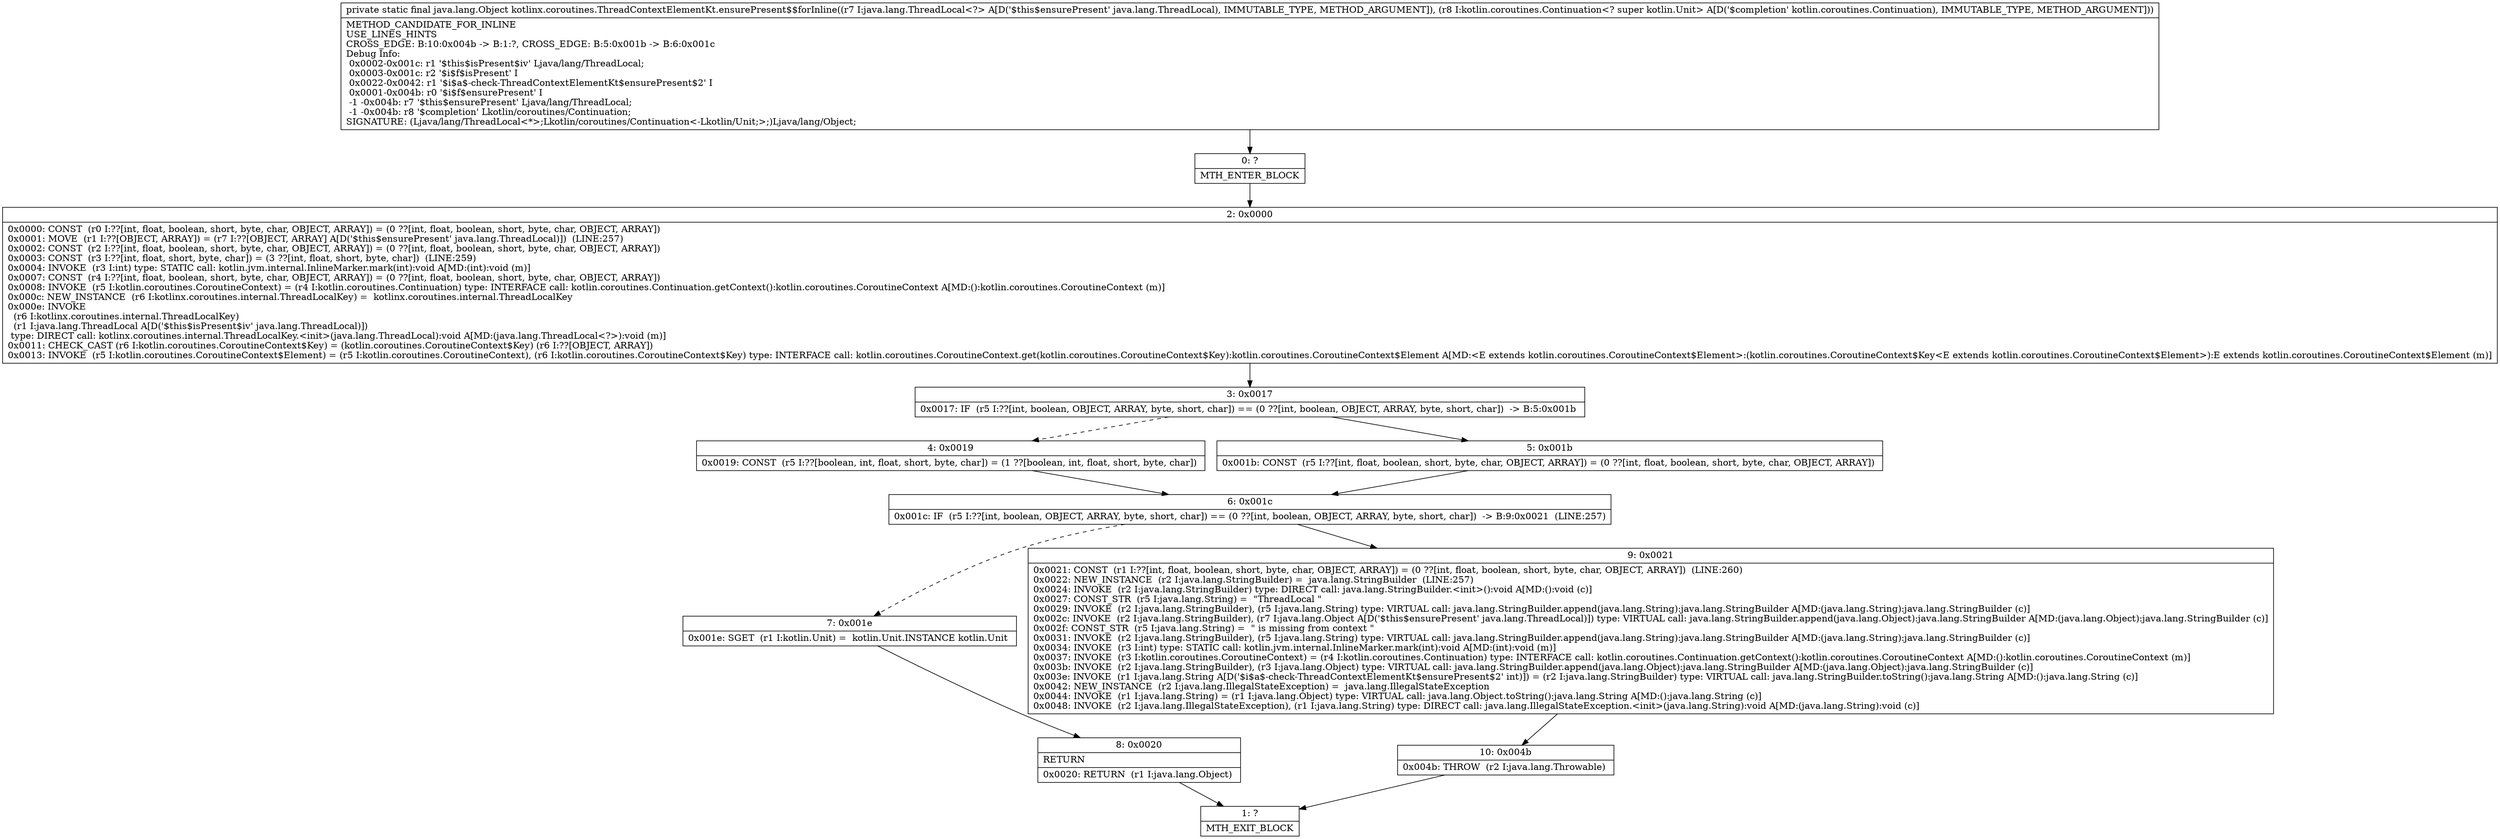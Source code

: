 digraph "CFG forkotlinx.coroutines.ThreadContextElementKt.ensurePresent$$forInline(Ljava\/lang\/ThreadLocal;Lkotlin\/coroutines\/Continuation;)Ljava\/lang\/Object;" {
Node_0 [shape=record,label="{0\:\ ?|MTH_ENTER_BLOCK\l}"];
Node_2 [shape=record,label="{2\:\ 0x0000|0x0000: CONST  (r0 I:??[int, float, boolean, short, byte, char, OBJECT, ARRAY]) = (0 ??[int, float, boolean, short, byte, char, OBJECT, ARRAY]) \l0x0001: MOVE  (r1 I:??[OBJECT, ARRAY]) = (r7 I:??[OBJECT, ARRAY] A[D('$this$ensurePresent' java.lang.ThreadLocal)])  (LINE:257)\l0x0002: CONST  (r2 I:??[int, float, boolean, short, byte, char, OBJECT, ARRAY]) = (0 ??[int, float, boolean, short, byte, char, OBJECT, ARRAY]) \l0x0003: CONST  (r3 I:??[int, float, short, byte, char]) = (3 ??[int, float, short, byte, char])  (LINE:259)\l0x0004: INVOKE  (r3 I:int) type: STATIC call: kotlin.jvm.internal.InlineMarker.mark(int):void A[MD:(int):void (m)]\l0x0007: CONST  (r4 I:??[int, float, boolean, short, byte, char, OBJECT, ARRAY]) = (0 ??[int, float, boolean, short, byte, char, OBJECT, ARRAY]) \l0x0008: INVOKE  (r5 I:kotlin.coroutines.CoroutineContext) = (r4 I:kotlin.coroutines.Continuation) type: INTERFACE call: kotlin.coroutines.Continuation.getContext():kotlin.coroutines.CoroutineContext A[MD:():kotlin.coroutines.CoroutineContext (m)]\l0x000c: NEW_INSTANCE  (r6 I:kotlinx.coroutines.internal.ThreadLocalKey) =  kotlinx.coroutines.internal.ThreadLocalKey \l0x000e: INVOKE  \l  (r6 I:kotlinx.coroutines.internal.ThreadLocalKey)\l  (r1 I:java.lang.ThreadLocal A[D('$this$isPresent$iv' java.lang.ThreadLocal)])\l type: DIRECT call: kotlinx.coroutines.internal.ThreadLocalKey.\<init\>(java.lang.ThreadLocal):void A[MD:(java.lang.ThreadLocal\<?\>):void (m)]\l0x0011: CHECK_CAST (r6 I:kotlin.coroutines.CoroutineContext$Key) = (kotlin.coroutines.CoroutineContext$Key) (r6 I:??[OBJECT, ARRAY]) \l0x0013: INVOKE  (r5 I:kotlin.coroutines.CoroutineContext$Element) = (r5 I:kotlin.coroutines.CoroutineContext), (r6 I:kotlin.coroutines.CoroutineContext$Key) type: INTERFACE call: kotlin.coroutines.CoroutineContext.get(kotlin.coroutines.CoroutineContext$Key):kotlin.coroutines.CoroutineContext$Element A[MD:\<E extends kotlin.coroutines.CoroutineContext$Element\>:(kotlin.coroutines.CoroutineContext$Key\<E extends kotlin.coroutines.CoroutineContext$Element\>):E extends kotlin.coroutines.CoroutineContext$Element (m)]\l}"];
Node_3 [shape=record,label="{3\:\ 0x0017|0x0017: IF  (r5 I:??[int, boolean, OBJECT, ARRAY, byte, short, char]) == (0 ??[int, boolean, OBJECT, ARRAY, byte, short, char])  \-\> B:5:0x001b \l}"];
Node_4 [shape=record,label="{4\:\ 0x0019|0x0019: CONST  (r5 I:??[boolean, int, float, short, byte, char]) = (1 ??[boolean, int, float, short, byte, char]) \l}"];
Node_6 [shape=record,label="{6\:\ 0x001c|0x001c: IF  (r5 I:??[int, boolean, OBJECT, ARRAY, byte, short, char]) == (0 ??[int, boolean, OBJECT, ARRAY, byte, short, char])  \-\> B:9:0x0021  (LINE:257)\l}"];
Node_7 [shape=record,label="{7\:\ 0x001e|0x001e: SGET  (r1 I:kotlin.Unit) =  kotlin.Unit.INSTANCE kotlin.Unit \l}"];
Node_8 [shape=record,label="{8\:\ 0x0020|RETURN\l|0x0020: RETURN  (r1 I:java.lang.Object) \l}"];
Node_1 [shape=record,label="{1\:\ ?|MTH_EXIT_BLOCK\l}"];
Node_9 [shape=record,label="{9\:\ 0x0021|0x0021: CONST  (r1 I:??[int, float, boolean, short, byte, char, OBJECT, ARRAY]) = (0 ??[int, float, boolean, short, byte, char, OBJECT, ARRAY])  (LINE:260)\l0x0022: NEW_INSTANCE  (r2 I:java.lang.StringBuilder) =  java.lang.StringBuilder  (LINE:257)\l0x0024: INVOKE  (r2 I:java.lang.StringBuilder) type: DIRECT call: java.lang.StringBuilder.\<init\>():void A[MD:():void (c)]\l0x0027: CONST_STR  (r5 I:java.lang.String) =  \"ThreadLocal \" \l0x0029: INVOKE  (r2 I:java.lang.StringBuilder), (r5 I:java.lang.String) type: VIRTUAL call: java.lang.StringBuilder.append(java.lang.String):java.lang.StringBuilder A[MD:(java.lang.String):java.lang.StringBuilder (c)]\l0x002c: INVOKE  (r2 I:java.lang.StringBuilder), (r7 I:java.lang.Object A[D('$this$ensurePresent' java.lang.ThreadLocal)]) type: VIRTUAL call: java.lang.StringBuilder.append(java.lang.Object):java.lang.StringBuilder A[MD:(java.lang.Object):java.lang.StringBuilder (c)]\l0x002f: CONST_STR  (r5 I:java.lang.String) =  \" is missing from context \" \l0x0031: INVOKE  (r2 I:java.lang.StringBuilder), (r5 I:java.lang.String) type: VIRTUAL call: java.lang.StringBuilder.append(java.lang.String):java.lang.StringBuilder A[MD:(java.lang.String):java.lang.StringBuilder (c)]\l0x0034: INVOKE  (r3 I:int) type: STATIC call: kotlin.jvm.internal.InlineMarker.mark(int):void A[MD:(int):void (m)]\l0x0037: INVOKE  (r3 I:kotlin.coroutines.CoroutineContext) = (r4 I:kotlin.coroutines.Continuation) type: INTERFACE call: kotlin.coroutines.Continuation.getContext():kotlin.coroutines.CoroutineContext A[MD:():kotlin.coroutines.CoroutineContext (m)]\l0x003b: INVOKE  (r2 I:java.lang.StringBuilder), (r3 I:java.lang.Object) type: VIRTUAL call: java.lang.StringBuilder.append(java.lang.Object):java.lang.StringBuilder A[MD:(java.lang.Object):java.lang.StringBuilder (c)]\l0x003e: INVOKE  (r1 I:java.lang.String A[D('$i$a$\-check\-ThreadContextElementKt$ensurePresent$2' int)]) = (r2 I:java.lang.StringBuilder) type: VIRTUAL call: java.lang.StringBuilder.toString():java.lang.String A[MD:():java.lang.String (c)]\l0x0042: NEW_INSTANCE  (r2 I:java.lang.IllegalStateException) =  java.lang.IllegalStateException \l0x0044: INVOKE  (r1 I:java.lang.String) = (r1 I:java.lang.Object) type: VIRTUAL call: java.lang.Object.toString():java.lang.String A[MD:():java.lang.String (c)]\l0x0048: INVOKE  (r2 I:java.lang.IllegalStateException), (r1 I:java.lang.String) type: DIRECT call: java.lang.IllegalStateException.\<init\>(java.lang.String):void A[MD:(java.lang.String):void (c)]\l}"];
Node_10 [shape=record,label="{10\:\ 0x004b|0x004b: THROW  (r2 I:java.lang.Throwable) \l}"];
Node_5 [shape=record,label="{5\:\ 0x001b|0x001b: CONST  (r5 I:??[int, float, boolean, short, byte, char, OBJECT, ARRAY]) = (0 ??[int, float, boolean, short, byte, char, OBJECT, ARRAY]) \l}"];
MethodNode[shape=record,label="{private static final java.lang.Object kotlinx.coroutines.ThreadContextElementKt.ensurePresent$$forInline((r7 I:java.lang.ThreadLocal\<?\> A[D('$this$ensurePresent' java.lang.ThreadLocal), IMMUTABLE_TYPE, METHOD_ARGUMENT]), (r8 I:kotlin.coroutines.Continuation\<? super kotlin.Unit\> A[D('$completion' kotlin.coroutines.Continuation), IMMUTABLE_TYPE, METHOD_ARGUMENT]))  | METHOD_CANDIDATE_FOR_INLINE\lUSE_LINES_HINTS\lCROSS_EDGE: B:10:0x004b \-\> B:1:?, CROSS_EDGE: B:5:0x001b \-\> B:6:0x001c\lDebug Info:\l  0x0002\-0x001c: r1 '$this$isPresent$iv' Ljava\/lang\/ThreadLocal;\l  0x0003\-0x001c: r2 '$i$f$isPresent' I\l  0x0022\-0x0042: r1 '$i$a$\-check\-ThreadContextElementKt$ensurePresent$2' I\l  0x0001\-0x004b: r0 '$i$f$ensurePresent' I\l  \-1 \-0x004b: r7 '$this$ensurePresent' Ljava\/lang\/ThreadLocal;\l  \-1 \-0x004b: r8 '$completion' Lkotlin\/coroutines\/Continuation;\lSIGNATURE: (Ljava\/lang\/ThreadLocal\<*\>;Lkotlin\/coroutines\/Continuation\<\-Lkotlin\/Unit;\>;)Ljava\/lang\/Object;\l}"];
MethodNode -> Node_0;Node_0 -> Node_2;
Node_2 -> Node_3;
Node_3 -> Node_4[style=dashed];
Node_3 -> Node_5;
Node_4 -> Node_6;
Node_6 -> Node_7[style=dashed];
Node_6 -> Node_9;
Node_7 -> Node_8;
Node_8 -> Node_1;
Node_9 -> Node_10;
Node_10 -> Node_1;
Node_5 -> Node_6;
}

